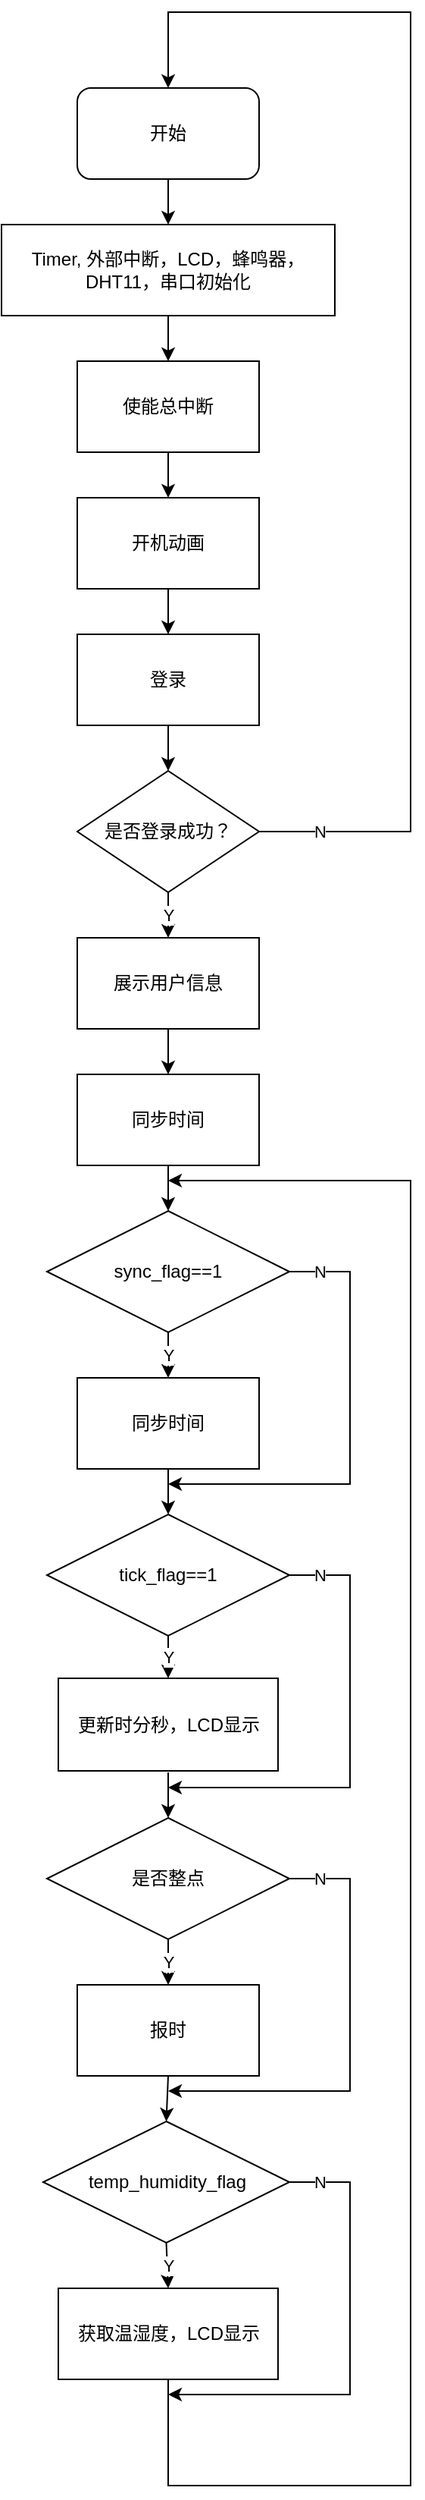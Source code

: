 <mxfile version="18.0.7" type="github">
  <diagram id="Pk1WaKfEVBQrjy4hXmLU" name="Page-1">
    <mxGraphModel dx="1148" dy="695" grid="1" gridSize="10" guides="1" tooltips="1" connect="1" arrows="1" fold="1" page="1" pageScale="1" pageWidth="827" pageHeight="1169" math="0" shadow="0">
      <root>
        <mxCell id="0" />
        <mxCell id="1" parent="0" />
        <mxCell id="WP3P4KRO0f5SoItJVGP2-1" value="开始" style="rounded=1;whiteSpace=wrap;html=1;" vertex="1" parent="1">
          <mxGeometry x="340" y="60" width="120" height="60" as="geometry" />
        </mxCell>
        <mxCell id="WP3P4KRO0f5SoItJVGP2-2" value="Timer, 外部中断，LCD，蜂鸣器，DHT11，串口初始化" style="rounded=0;whiteSpace=wrap;html=1;" vertex="1" parent="1">
          <mxGeometry x="290" y="150" width="220" height="60" as="geometry" />
        </mxCell>
        <mxCell id="WP3P4KRO0f5SoItJVGP2-3" value="使能总中断" style="rounded=0;whiteSpace=wrap;html=1;" vertex="1" parent="1">
          <mxGeometry x="340" y="240" width="120" height="60" as="geometry" />
        </mxCell>
        <mxCell id="WP3P4KRO0f5SoItJVGP2-4" value="开机动画" style="rounded=0;whiteSpace=wrap;html=1;" vertex="1" parent="1">
          <mxGeometry x="340" y="330" width="120" height="60" as="geometry" />
        </mxCell>
        <mxCell id="WP3P4KRO0f5SoItJVGP2-5" value="登录" style="rounded=0;whiteSpace=wrap;html=1;" vertex="1" parent="1">
          <mxGeometry x="340" y="420" width="120" height="60" as="geometry" />
        </mxCell>
        <mxCell id="WP3P4KRO0f5SoItJVGP2-6" value="是否登录成功？" style="rhombus;whiteSpace=wrap;html=1;" vertex="1" parent="1">
          <mxGeometry x="340" y="510" width="120" height="80" as="geometry" />
        </mxCell>
        <mxCell id="WP3P4KRO0f5SoItJVGP2-7" value="展示用户信息" style="rounded=0;whiteSpace=wrap;html=1;" vertex="1" parent="1">
          <mxGeometry x="340" y="620" width="120" height="60" as="geometry" />
        </mxCell>
        <mxCell id="WP3P4KRO0f5SoItJVGP2-8" value="同步时间" style="rounded=0;whiteSpace=wrap;html=1;" vertex="1" parent="1">
          <mxGeometry x="340" y="710" width="120" height="60" as="geometry" />
        </mxCell>
        <mxCell id="WP3P4KRO0f5SoItJVGP2-9" value="sync_flag==1" style="rhombus;whiteSpace=wrap;html=1;" vertex="1" parent="1">
          <mxGeometry x="320" y="800" width="160" height="80" as="geometry" />
        </mxCell>
        <mxCell id="WP3P4KRO0f5SoItJVGP2-10" value="同步时间" style="rounded=0;whiteSpace=wrap;html=1;" vertex="1" parent="1">
          <mxGeometry x="340" y="910" width="120" height="60" as="geometry" />
        </mxCell>
        <mxCell id="WP3P4KRO0f5SoItJVGP2-11" value="tick_flag==1" style="rhombus;whiteSpace=wrap;html=1;" vertex="1" parent="1">
          <mxGeometry x="320" y="1000" width="160" height="80" as="geometry" />
        </mxCell>
        <mxCell id="WP3P4KRO0f5SoItJVGP2-12" value="更新时分秒，LCD显示" style="rounded=0;whiteSpace=wrap;html=1;" vertex="1" parent="1">
          <mxGeometry x="327.5" y="1108" width="145" height="61" as="geometry" />
        </mxCell>
        <mxCell id="WP3P4KRO0f5SoItJVGP2-13" value="是否整点" style="rhombus;whiteSpace=wrap;html=1;" vertex="1" parent="1">
          <mxGeometry x="320" y="1200" width="160" height="80" as="geometry" />
        </mxCell>
        <mxCell id="WP3P4KRO0f5SoItJVGP2-14" value="报时" style="rounded=0;whiteSpace=wrap;html=1;" vertex="1" parent="1">
          <mxGeometry x="340" y="1310" width="120" height="60" as="geometry" />
        </mxCell>
        <mxCell id="WP3P4KRO0f5SoItJVGP2-15" value="temp_humidity_flag" style="rhombus;whiteSpace=wrap;html=1;" vertex="1" parent="1">
          <mxGeometry x="317.5" y="1400" width="162.5" height="80" as="geometry" />
        </mxCell>
        <mxCell id="WP3P4KRO0f5SoItJVGP2-16" value="获取温湿度，LCD显示" style="rounded=0;whiteSpace=wrap;html=1;" vertex="1" parent="1">
          <mxGeometry x="327.5" y="1510" width="145" height="60" as="geometry" />
        </mxCell>
        <mxCell id="WP3P4KRO0f5SoItJVGP2-17" value="" style="endArrow=classic;html=1;rounded=0;exitX=0.5;exitY=1;exitDx=0;exitDy=0;entryX=0.5;entryY=0;entryDx=0;entryDy=0;" edge="1" parent="1" source="WP3P4KRO0f5SoItJVGP2-1" target="WP3P4KRO0f5SoItJVGP2-2">
          <mxGeometry width="50" height="50" relative="1" as="geometry">
            <mxPoint x="390" y="190" as="sourcePoint" />
            <mxPoint x="440" y="140" as="targetPoint" />
          </mxGeometry>
        </mxCell>
        <mxCell id="WP3P4KRO0f5SoItJVGP2-18" value="" style="endArrow=classic;html=1;rounded=0;exitX=0.5;exitY=1;exitDx=0;exitDy=0;" edge="1" parent="1" source="WP3P4KRO0f5SoItJVGP2-2" target="WP3P4KRO0f5SoItJVGP2-3">
          <mxGeometry width="50" height="50" relative="1" as="geometry">
            <mxPoint x="390" y="450" as="sourcePoint" />
            <mxPoint x="440" y="400" as="targetPoint" />
          </mxGeometry>
        </mxCell>
        <mxCell id="WP3P4KRO0f5SoItJVGP2-19" value="" style="endArrow=classic;html=1;rounded=0;exitX=0.5;exitY=1;exitDx=0;exitDy=0;" edge="1" parent="1" source="WP3P4KRO0f5SoItJVGP2-3" target="WP3P4KRO0f5SoItJVGP2-4">
          <mxGeometry width="50" height="50" relative="1" as="geometry">
            <mxPoint x="390" y="420" as="sourcePoint" />
            <mxPoint x="440" y="370" as="targetPoint" />
          </mxGeometry>
        </mxCell>
        <mxCell id="WP3P4KRO0f5SoItJVGP2-20" value="" style="endArrow=classic;html=1;rounded=0;exitX=0.5;exitY=1;exitDx=0;exitDy=0;entryX=0.5;entryY=0;entryDx=0;entryDy=0;" edge="1" parent="1" source="WP3P4KRO0f5SoItJVGP2-4" target="WP3P4KRO0f5SoItJVGP2-5">
          <mxGeometry width="50" height="50" relative="1" as="geometry">
            <mxPoint x="390" y="420" as="sourcePoint" />
            <mxPoint x="440" y="370" as="targetPoint" />
          </mxGeometry>
        </mxCell>
        <mxCell id="WP3P4KRO0f5SoItJVGP2-21" value="" style="endArrow=classic;html=1;rounded=0;exitX=0.5;exitY=1;exitDx=0;exitDy=0;" edge="1" parent="1" source="WP3P4KRO0f5SoItJVGP2-5" target="WP3P4KRO0f5SoItJVGP2-6">
          <mxGeometry width="50" height="50" relative="1" as="geometry">
            <mxPoint x="390" y="650" as="sourcePoint" />
            <mxPoint x="440" y="600" as="targetPoint" />
          </mxGeometry>
        </mxCell>
        <mxCell id="WP3P4KRO0f5SoItJVGP2-22" value="" style="endArrow=classic;html=1;rounded=0;exitX=0.5;exitY=1;exitDx=0;exitDy=0;entryX=0.5;entryY=0;entryDx=0;entryDy=0;" edge="1" parent="1" source="WP3P4KRO0f5SoItJVGP2-6" target="WP3P4KRO0f5SoItJVGP2-7">
          <mxGeometry relative="1" as="geometry">
            <mxPoint x="330" y="460" as="sourcePoint" />
            <mxPoint x="490" y="460" as="targetPoint" />
          </mxGeometry>
        </mxCell>
        <mxCell id="WP3P4KRO0f5SoItJVGP2-23" value="Y" style="edgeLabel;resizable=0;html=1;align=center;verticalAlign=middle;" connectable="0" vertex="1" parent="WP3P4KRO0f5SoItJVGP2-22">
          <mxGeometry relative="1" as="geometry" />
        </mxCell>
        <mxCell id="WP3P4KRO0f5SoItJVGP2-25" value="" style="endArrow=classic;html=1;rounded=0;exitX=1;exitY=0.5;exitDx=0;exitDy=0;entryX=0.5;entryY=0;entryDx=0;entryDy=0;" edge="1" parent="1" source="WP3P4KRO0f5SoItJVGP2-6" target="WP3P4KRO0f5SoItJVGP2-1">
          <mxGeometry relative="1" as="geometry">
            <mxPoint x="330" y="360" as="sourcePoint" />
            <mxPoint x="560" y="20" as="targetPoint" />
            <Array as="points">
              <mxPoint x="560" y="550" />
              <mxPoint x="560" y="10" />
              <mxPoint x="400" y="10" />
            </Array>
          </mxGeometry>
        </mxCell>
        <mxCell id="WP3P4KRO0f5SoItJVGP2-26" value="N" style="edgeLabel;resizable=0;html=1;align=center;verticalAlign=middle;" connectable="0" vertex="1" parent="WP3P4KRO0f5SoItJVGP2-25">
          <mxGeometry relative="1" as="geometry">
            <mxPoint x="-60" y="325" as="offset" />
          </mxGeometry>
        </mxCell>
        <mxCell id="WP3P4KRO0f5SoItJVGP2-28" value="" style="endArrow=classic;html=1;rounded=0;exitX=0.5;exitY=1;exitDx=0;exitDy=0;entryX=0.5;entryY=0;entryDx=0;entryDy=0;" edge="1" parent="1" source="WP3P4KRO0f5SoItJVGP2-7" target="WP3P4KRO0f5SoItJVGP2-8">
          <mxGeometry width="50" height="50" relative="1" as="geometry">
            <mxPoint x="390" y="670" as="sourcePoint" />
            <mxPoint x="440" y="620" as="targetPoint" />
          </mxGeometry>
        </mxCell>
        <mxCell id="WP3P4KRO0f5SoItJVGP2-29" value="" style="endArrow=classic;html=1;rounded=0;exitX=0.5;exitY=1;exitDx=0;exitDy=0;" edge="1" parent="1" source="WP3P4KRO0f5SoItJVGP2-8" target="WP3P4KRO0f5SoItJVGP2-9">
          <mxGeometry width="50" height="50" relative="1" as="geometry">
            <mxPoint x="390" y="940" as="sourcePoint" />
            <mxPoint x="440" y="890" as="targetPoint" />
          </mxGeometry>
        </mxCell>
        <mxCell id="WP3P4KRO0f5SoItJVGP2-32" value="Y" style="endArrow=classic;html=1;rounded=0;exitX=0.5;exitY=1;exitDx=0;exitDy=0;entryX=0.5;entryY=0;entryDx=0;entryDy=0;" edge="1" parent="1" source="WP3P4KRO0f5SoItJVGP2-9" target="WP3P4KRO0f5SoItJVGP2-10">
          <mxGeometry relative="1" as="geometry">
            <mxPoint x="330" y="950" as="sourcePoint" />
            <mxPoint x="490" y="950" as="targetPoint" />
          </mxGeometry>
        </mxCell>
        <mxCell id="WP3P4KRO0f5SoItJVGP2-33" value="Y" style="edgeLabel;resizable=0;html=1;align=center;verticalAlign=middle;" connectable="0" vertex="1" parent="WP3P4KRO0f5SoItJVGP2-32">
          <mxGeometry relative="1" as="geometry" />
        </mxCell>
        <mxCell id="WP3P4KRO0f5SoItJVGP2-41" value="" style="endArrow=classic;html=1;rounded=0;exitX=0.5;exitY=1;exitDx=0;exitDy=0;entryX=0.5;entryY=0;entryDx=0;entryDy=0;" edge="1" parent="1" source="WP3P4KRO0f5SoItJVGP2-10" target="WP3P4KRO0f5SoItJVGP2-11">
          <mxGeometry width="50" height="50" relative="1" as="geometry">
            <mxPoint x="390" y="1040" as="sourcePoint" />
            <mxPoint x="440" y="990" as="targetPoint" />
          </mxGeometry>
        </mxCell>
        <mxCell id="WP3P4KRO0f5SoItJVGP2-42" value="" style="endArrow=classic;html=1;rounded=0;exitX=0.5;exitY=1;exitDx=0;exitDy=0;entryX=0.5;entryY=0;entryDx=0;entryDy=0;" edge="1" parent="1" source="WP3P4KRO0f5SoItJVGP2-11" target="WP3P4KRO0f5SoItJVGP2-12">
          <mxGeometry relative="1" as="geometry">
            <mxPoint x="360" y="1010" as="sourcePoint" />
            <mxPoint x="460" y="1010" as="targetPoint" />
            <Array as="points" />
          </mxGeometry>
        </mxCell>
        <mxCell id="WP3P4KRO0f5SoItJVGP2-43" value="Y" style="edgeLabel;resizable=0;html=1;align=center;verticalAlign=middle;" connectable="0" vertex="1" parent="WP3P4KRO0f5SoItJVGP2-42">
          <mxGeometry relative="1" as="geometry" />
        </mxCell>
        <mxCell id="WP3P4KRO0f5SoItJVGP2-44" value="" style="endArrow=classic;html=1;rounded=0;entryX=0.5;entryY=0;entryDx=0;entryDy=0;" edge="1" parent="1" target="WP3P4KRO0f5SoItJVGP2-13">
          <mxGeometry width="50" height="50" relative="1" as="geometry">
            <mxPoint x="400" y="1170" as="sourcePoint" />
            <mxPoint x="440" y="1220" as="targetPoint" />
          </mxGeometry>
        </mxCell>
        <mxCell id="WP3P4KRO0f5SoItJVGP2-45" value="" style="endArrow=classic;html=1;rounded=0;exitX=0.5;exitY=1;exitDx=0;exitDy=0;entryX=0.5;entryY=0;entryDx=0;entryDy=0;" edge="1" parent="1" source="WP3P4KRO0f5SoItJVGP2-13" target="WP3P4KRO0f5SoItJVGP2-14">
          <mxGeometry relative="1" as="geometry">
            <mxPoint x="360" y="1450" as="sourcePoint" />
            <mxPoint x="460" y="1450" as="targetPoint" />
          </mxGeometry>
        </mxCell>
        <mxCell id="WP3P4KRO0f5SoItJVGP2-46" value="Y" style="edgeLabel;resizable=0;html=1;align=center;verticalAlign=middle;" connectable="0" vertex="1" parent="WP3P4KRO0f5SoItJVGP2-45">
          <mxGeometry relative="1" as="geometry" />
        </mxCell>
        <mxCell id="WP3P4KRO0f5SoItJVGP2-47" value="" style="endArrow=classic;html=1;rounded=0;exitX=0.5;exitY=1;exitDx=0;exitDy=0;entryX=0.5;entryY=0;entryDx=0;entryDy=0;" edge="1" parent="1" source="WP3P4KRO0f5SoItJVGP2-14" target="WP3P4KRO0f5SoItJVGP2-15">
          <mxGeometry width="50" height="50" relative="1" as="geometry">
            <mxPoint x="390" y="1470" as="sourcePoint" />
            <mxPoint x="440" y="1420" as="targetPoint" />
          </mxGeometry>
        </mxCell>
        <mxCell id="WP3P4KRO0f5SoItJVGP2-48" value="" style="endArrow=classic;html=1;rounded=0;exitX=0.5;exitY=1;exitDx=0;exitDy=0;entryX=0.5;entryY=0;entryDx=0;entryDy=0;" edge="1" parent="1" source="WP3P4KRO0f5SoItJVGP2-15" target="WP3P4KRO0f5SoItJVGP2-16">
          <mxGeometry relative="1" as="geometry">
            <mxPoint x="360" y="1450" as="sourcePoint" />
            <mxPoint x="460" y="1450" as="targetPoint" />
          </mxGeometry>
        </mxCell>
        <mxCell id="WP3P4KRO0f5SoItJVGP2-49" value="Y" style="edgeLabel;resizable=0;html=1;align=center;verticalAlign=middle;" connectable="0" vertex="1" parent="WP3P4KRO0f5SoItJVGP2-48">
          <mxGeometry relative="1" as="geometry" />
        </mxCell>
        <mxCell id="WP3P4KRO0f5SoItJVGP2-50" value="" style="endArrow=classic;html=1;rounded=0;exitX=1;exitY=0.5;exitDx=0;exitDy=0;" edge="1" parent="1" source="WP3P4KRO0f5SoItJVGP2-9">
          <mxGeometry relative="1" as="geometry">
            <mxPoint x="360" y="950" as="sourcePoint" />
            <mxPoint x="400" y="980" as="targetPoint" />
            <Array as="points">
              <mxPoint x="520" y="840" />
              <mxPoint x="520" y="980" />
            </Array>
          </mxGeometry>
        </mxCell>
        <mxCell id="WP3P4KRO0f5SoItJVGP2-51" value="N" style="edgeLabel;resizable=0;html=1;align=center;verticalAlign=middle;" connectable="0" vertex="1" parent="WP3P4KRO0f5SoItJVGP2-50">
          <mxGeometry relative="1" as="geometry">
            <mxPoint x="-20" y="-110" as="offset" />
          </mxGeometry>
        </mxCell>
        <mxCell id="WP3P4KRO0f5SoItJVGP2-52" value="" style="endArrow=classic;html=1;rounded=0;exitX=1;exitY=0.5;exitDx=0;exitDy=0;" edge="1" parent="1">
          <mxGeometry relative="1" as="geometry">
            <mxPoint x="480" y="1040" as="sourcePoint" />
            <mxPoint x="400" y="1180" as="targetPoint" />
            <Array as="points">
              <mxPoint x="520" y="1040" />
              <mxPoint x="520" y="1180" />
            </Array>
          </mxGeometry>
        </mxCell>
        <mxCell id="WP3P4KRO0f5SoItJVGP2-53" value="N" style="edgeLabel;resizable=0;html=1;align=center;verticalAlign=middle;" connectable="0" vertex="1" parent="WP3P4KRO0f5SoItJVGP2-52">
          <mxGeometry relative="1" as="geometry">
            <mxPoint x="-20" y="-110" as="offset" />
          </mxGeometry>
        </mxCell>
        <mxCell id="WP3P4KRO0f5SoItJVGP2-54" value="" style="endArrow=classic;html=1;rounded=0;exitX=1;exitY=0.5;exitDx=0;exitDy=0;" edge="1" parent="1">
          <mxGeometry relative="1" as="geometry">
            <mxPoint x="480" y="1240" as="sourcePoint" />
            <mxPoint x="400" y="1380" as="targetPoint" />
            <Array as="points">
              <mxPoint x="520" y="1240" />
              <mxPoint x="520" y="1380" />
            </Array>
          </mxGeometry>
        </mxCell>
        <mxCell id="WP3P4KRO0f5SoItJVGP2-55" value="N" style="edgeLabel;resizable=0;html=1;align=center;verticalAlign=middle;" connectable="0" vertex="1" parent="WP3P4KRO0f5SoItJVGP2-54">
          <mxGeometry relative="1" as="geometry">
            <mxPoint x="-20" y="-110" as="offset" />
          </mxGeometry>
        </mxCell>
        <mxCell id="WP3P4KRO0f5SoItJVGP2-56" value="" style="endArrow=classic;html=1;rounded=0;exitX=1;exitY=0.5;exitDx=0;exitDy=0;" edge="1" parent="1">
          <mxGeometry relative="1" as="geometry">
            <mxPoint x="480" y="1440" as="sourcePoint" />
            <mxPoint x="400" y="1580" as="targetPoint" />
            <Array as="points">
              <mxPoint x="520" y="1440" />
              <mxPoint x="520" y="1580" />
            </Array>
          </mxGeometry>
        </mxCell>
        <mxCell id="WP3P4KRO0f5SoItJVGP2-57" value="N" style="edgeLabel;resizable=0;html=1;align=center;verticalAlign=middle;" connectable="0" vertex="1" parent="WP3P4KRO0f5SoItJVGP2-56">
          <mxGeometry relative="1" as="geometry">
            <mxPoint x="-20" y="-110" as="offset" />
          </mxGeometry>
        </mxCell>
        <mxCell id="WP3P4KRO0f5SoItJVGP2-60" value="" style="endArrow=classic;html=1;rounded=0;exitX=0.5;exitY=1;exitDx=0;exitDy=0;" edge="1" parent="1" source="WP3P4KRO0f5SoItJVGP2-16">
          <mxGeometry width="50" height="50" relative="1" as="geometry">
            <mxPoint x="390" y="1520" as="sourcePoint" />
            <mxPoint x="400" y="780" as="targetPoint" />
            <Array as="points">
              <mxPoint x="400" y="1640" />
              <mxPoint x="560" y="1640" />
              <mxPoint x="560" y="780" />
            </Array>
          </mxGeometry>
        </mxCell>
      </root>
    </mxGraphModel>
  </diagram>
</mxfile>
